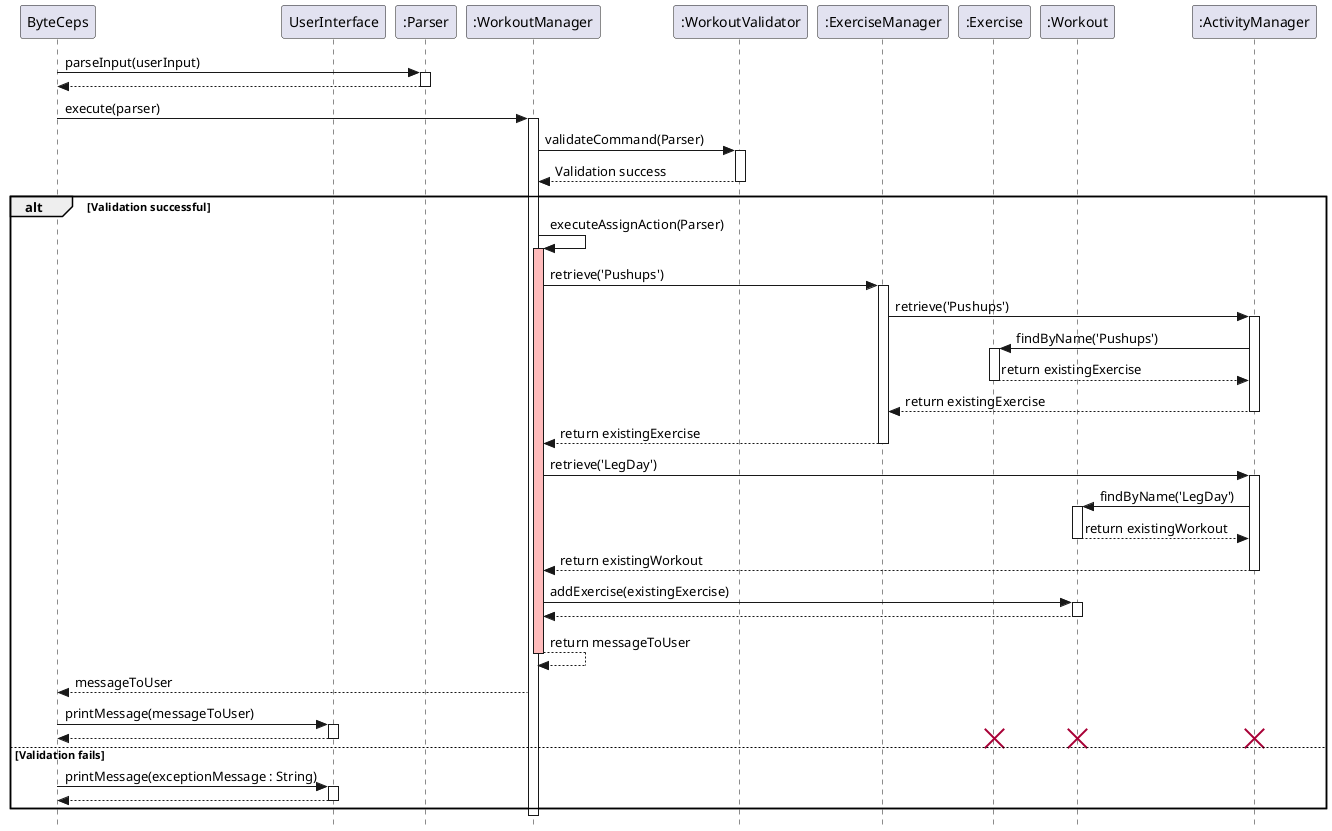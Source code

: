 @startuml SequenceDiagram

skinparam classAttributeIconSize 0
skinparam style strictuml

participant ByteCeps as User
participant UserInterface
participant ":ActivityManager" as ActivityManager
participant ":Parser" as Parser
participant ":WorkoutManager" as WorkoutManager
participant ":WorkoutValidator" as Validator
participant ":ExerciseManager" as ExerciseManager
participant ":Exercise" as Exercise
participant ":Workout" as Workout

User -> Parser : parseInput(userInput)
activate Parser
User <-- Parser
deactivate Parser

User -> WorkoutManager : execute(parser)
activate WorkoutManager

WorkoutManager -> Validator : validateCommand(Parser)
activate Validator
Validator --> WorkoutManager : Validation success
deactivate Validator

alt Validation successful

    WorkoutManager -> WorkoutManager : executeAssignAction(Parser)
    activate WorkoutManager #FFBBBB

    WorkoutManager -> ExerciseManager : retrieve('Pushups')
    activate ExerciseManager
    create ":ActivityManager" as ActivityManager
    ExerciseManager -> ActivityManager : retrieve('Pushups')
    activate ActivityManager

    ActivityManager -> Exercise : findByName('Pushups')
    activate Exercise
    Exercise --> ActivityManager : return existingExercise
    deactivate Exercise

    ActivityManager --> ExerciseManager : return existingExercise
    deactivate ActivityManager
    ExerciseManager --> WorkoutManager : return existingExercise
    deactivate ExerciseManager

    WorkoutManager -> ActivityManager : retrieve('LegDay')
    activate ActivityManager
    ActivityManager -> Workout : findByName('LegDay')
    activate Workout

    Workout --> ActivityManager : return existingWorkout
    deactivate Workout
    ActivityManager --> WorkoutManager : return existingWorkout
    deactivate ActivityManager

    WorkoutManager -> Workout : addExercise(existingExercise)
    activate Workout
    Workout --> WorkoutManager :
    deactivate Workout

    WorkoutManager --> WorkoutManager : return messageToUser
    deactivate WorkoutManager #FFBBBB
    WorkoutManager --> User : messageToUser

    User -> UserInterface: printMessage(messageToUser)
    activate UserInterface
    UserInterface --> User
    deactivate UserInterface

    destroy Workout
    destroy Exercise
    destroy ActivityManager

else Validation fails
    User -> UserInterface: printMessage(exceptionMessage : String)
    activate UserInterface
    UserInterface --> User:
    deactivate UserInterface
end

deactivate WorkoutManager
deactivate Parser

@enduml
